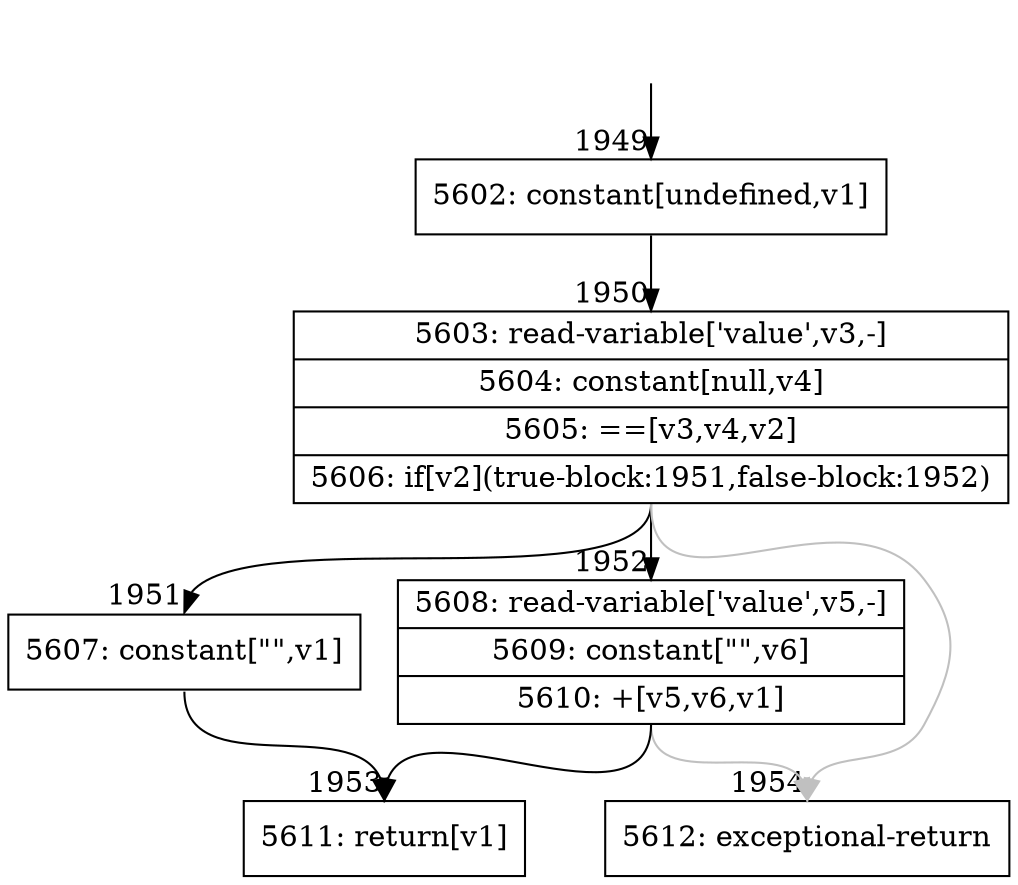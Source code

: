 digraph {
rankdir="TD"
BB_entry139[shape=none,label=""];
BB_entry139 -> BB1949 [tailport=s, headport=n, headlabel="    1949"]
BB1949 [shape=record label="{5602: constant[undefined,v1]}" ] 
BB1949 -> BB1950 [tailport=s, headport=n, headlabel="      1950"]
BB1950 [shape=record label="{5603: read-variable['value',v3,-]|5604: constant[null,v4]|5605: ==[v3,v4,v2]|5606: if[v2](true-block:1951,false-block:1952)}" ] 
BB1950 -> BB1951 [tailport=s, headport=n, headlabel="      1951"]
BB1950 -> BB1952 [tailport=s, headport=n, headlabel="      1952"]
BB1950 -> BB1954 [tailport=s, headport=n, color=gray, headlabel="      1954"]
BB1951 [shape=record label="{5607: constant[\"\",v1]}" ] 
BB1951 -> BB1953 [tailport=s, headport=n, headlabel="      1953"]
BB1952 [shape=record label="{5608: read-variable['value',v5,-]|5609: constant[\"\",v6]|5610: +[v5,v6,v1]}" ] 
BB1952 -> BB1953 [tailport=s, headport=n]
BB1952 -> BB1954 [tailport=s, headport=n, color=gray]
BB1953 [shape=record label="{5611: return[v1]}" ] 
BB1954 [shape=record label="{5612: exceptional-return}" ] 
//#$~ 2249
}
